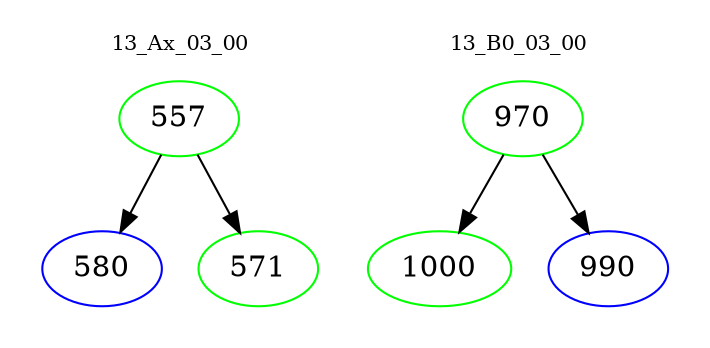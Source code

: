 digraph{
subgraph cluster_0 {
color = white
label = "13_Ax_03_00";
fontsize=10;
T0_557 [label="557", color="green"]
T0_557 -> T0_580 [color="black"]
T0_580 [label="580", color="blue"]
T0_557 -> T0_571 [color="black"]
T0_571 [label="571", color="green"]
}
subgraph cluster_1 {
color = white
label = "13_B0_03_00";
fontsize=10;
T1_970 [label="970", color="green"]
T1_970 -> T1_1000 [color="black"]
T1_1000 [label="1000", color="green"]
T1_970 -> T1_990 [color="black"]
T1_990 [label="990", color="blue"]
}
}
